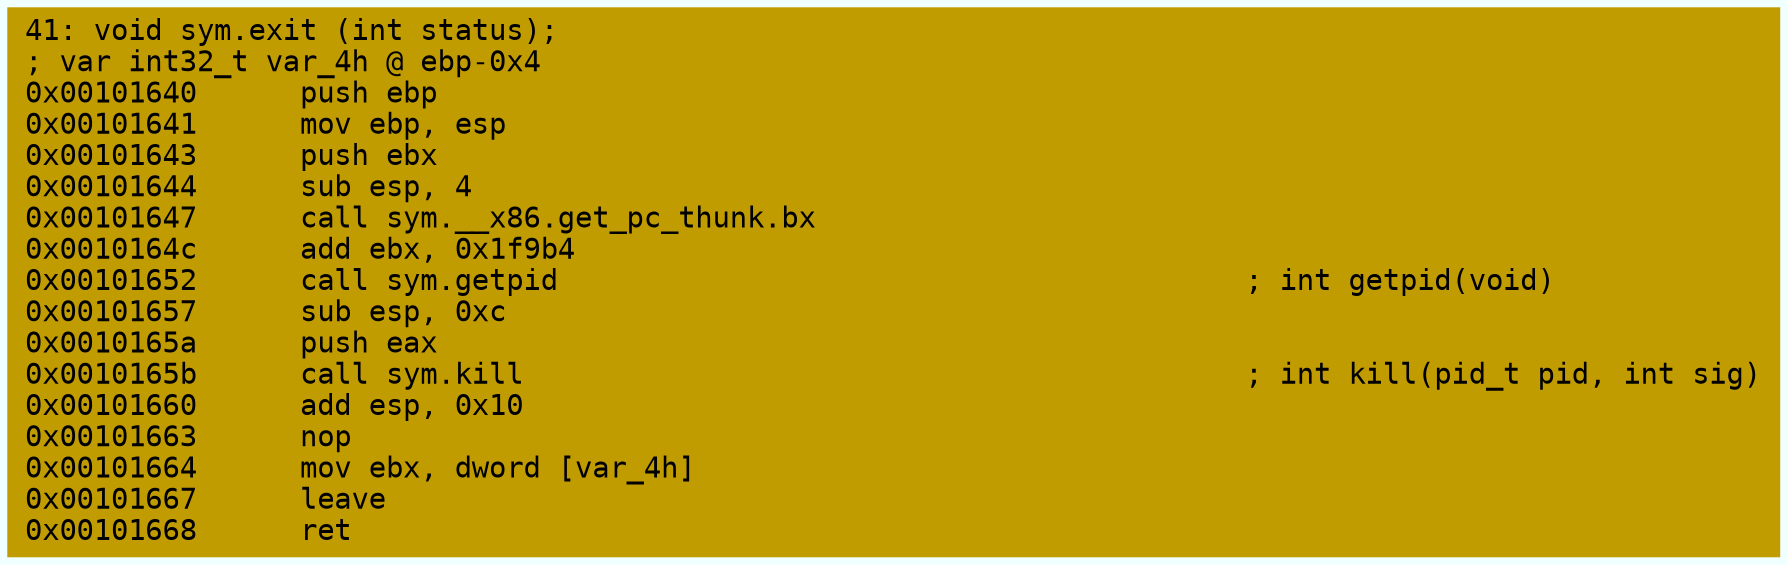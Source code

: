 digraph code {
	graph [bgcolor=azure fontsize=8 fontname="Courier" splines="ortho"];
	node [fillcolor=gray style=filled shape=box];
	edge [arrowhead="normal"];
	"0x00101640" [URL="sym.exit/0x00101640", fillcolor="#c19c00",color="#c19c00", fontname="Courier",label="41: void sym.exit (int status);\l; var int32_t var_4h @ ebp-0x4\l0x00101640      push ebp\l0x00101641      mov ebp, esp\l0x00101643      push ebx\l0x00101644      sub esp, 4\l0x00101647      call sym.__x86.get_pc_thunk.bx\l0x0010164c      add ebx, 0x1f9b4\l0x00101652      call sym.getpid                                        ; int getpid(void)\l0x00101657      sub esp, 0xc\l0x0010165a      push eax\l0x0010165b      call sym.kill                                          ; int kill(pid_t pid, int sig)\l0x00101660      add esp, 0x10\l0x00101663      nop\l0x00101664      mov ebx, dword [var_4h]\l0x00101667      leave\l0x00101668      ret\l"]
}
